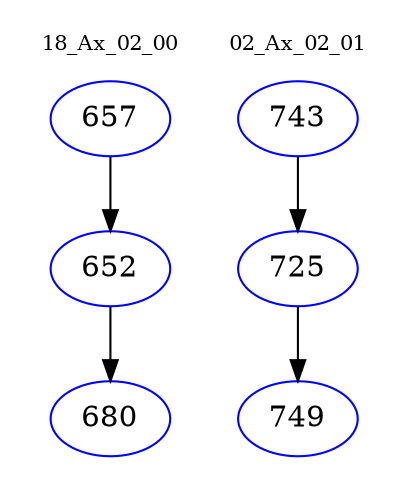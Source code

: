 digraph{
subgraph cluster_0 {
color = white
label = "18_Ax_02_00";
fontsize=10;
T0_657 [label="657", color="blue"]
T0_657 -> T0_652 [color="black"]
T0_652 [label="652", color="blue"]
T0_652 -> T0_680 [color="black"]
T0_680 [label="680", color="blue"]
}
subgraph cluster_1 {
color = white
label = "02_Ax_02_01";
fontsize=10;
T1_743 [label="743", color="blue"]
T1_743 -> T1_725 [color="black"]
T1_725 [label="725", color="blue"]
T1_725 -> T1_749 [color="black"]
T1_749 [label="749", color="blue"]
}
}
